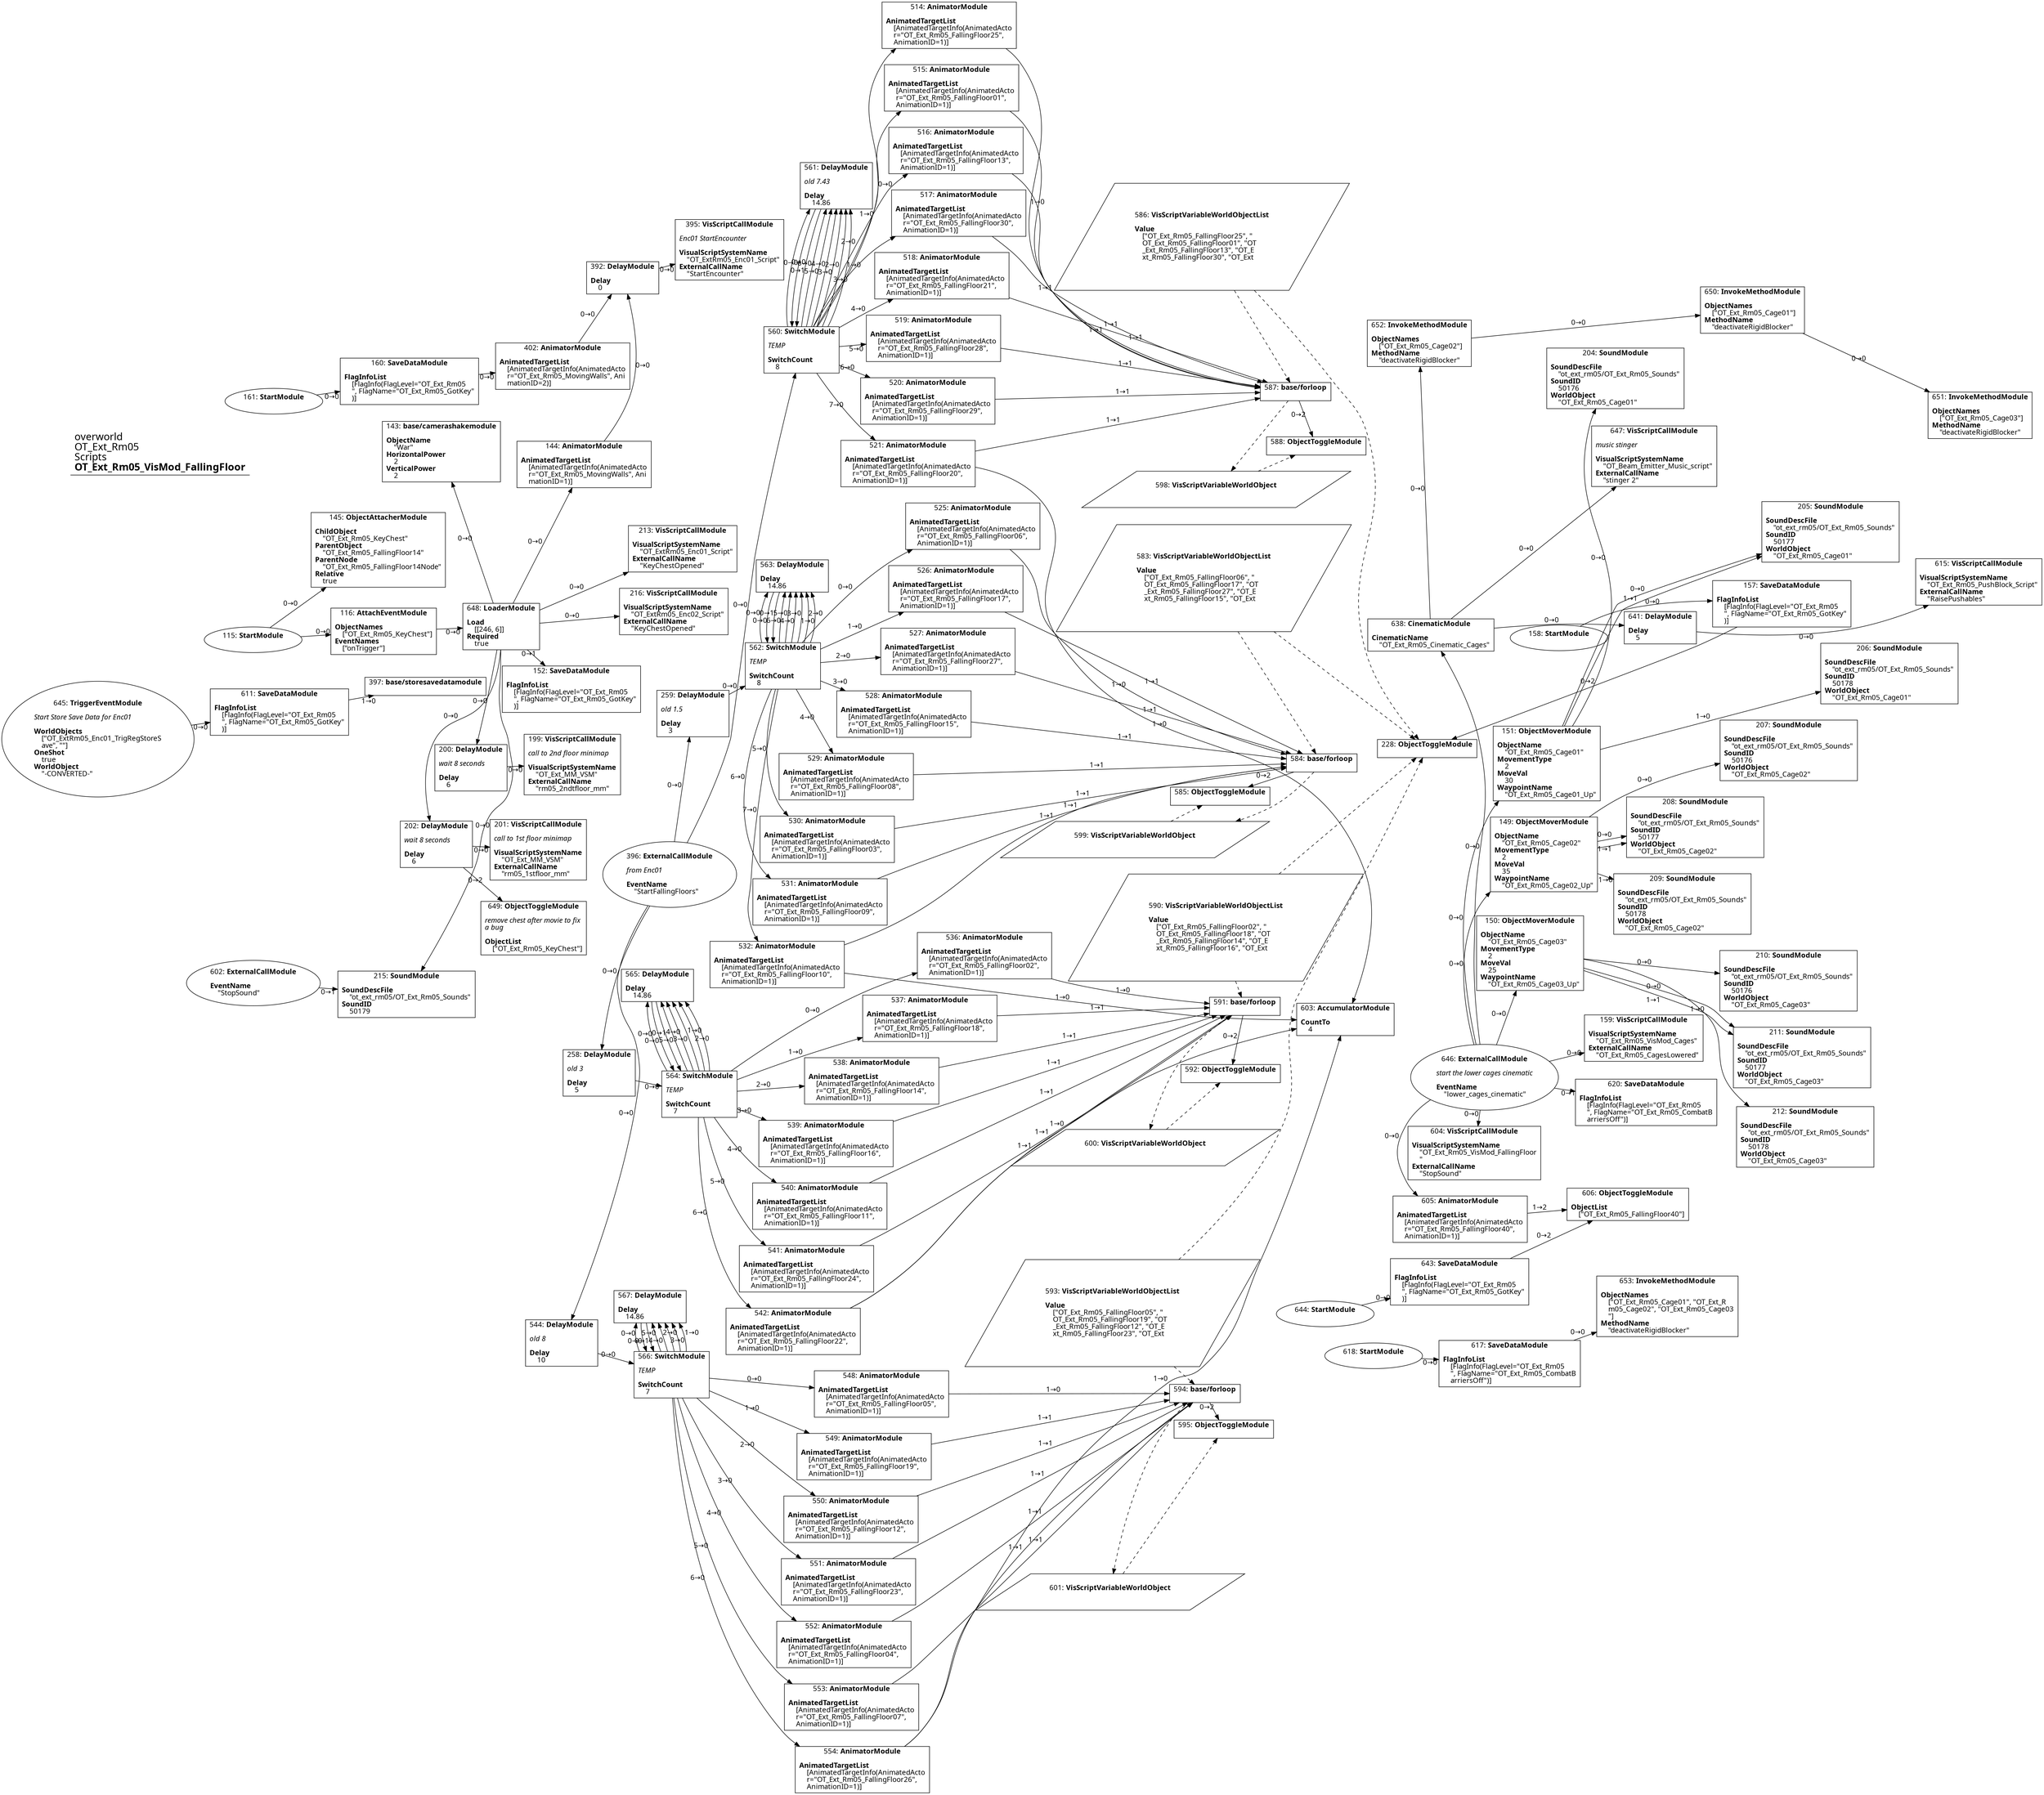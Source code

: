 digraph {
    layout = fdp;
    overlap = prism;
    sep = "+16";
    splines = spline;

    node [ shape = box ];

    graph [ fontname = "Segoe UI" ];
    node [ fontname = "Segoe UI" ];
    edge [ fontname = "Segoe UI" ];

    115 [ label = <115: <b>StartModule</b><br/><br/>> ];
    115 [ shape = oval ]
    115 [ pos = "-1.019,0.48800004!" ];
    115 -> 116 [ label = "0→0" ];
    115 -> 145 [ label = "0→0" ];

    116 [ label = <116: <b>AttachEventModule</b><br/><br/><b>ObjectNames</b><br align="left"/>    [&quot;OT_Ext_Rm05_KeyChest&quot;]<br align="left"/><b>EventNames</b><br align="left"/>    [&quot;onTrigger&quot;]<br align="left"/>> ];
    116 [ pos = "-0.76600003,0.48800004!" ];
    116 -> 648 [ label = "0→0" ];

    143 [ label = <143: <b>base/camerashakemodule</b><br/><br/><b>ObjectName</b><br align="left"/>    &quot;War&quot;<br align="left"/><b>HorizontalPower</b><br align="left"/>    2<br align="left"/><b>VerticalPower</b><br align="left"/>    2<br align="left"/>> ];
    143 [ pos = "-0.33400002,1.164!" ];

    144 [ label = <144: <b>AnimatorModule</b><br/><br/><b>AnimatedTargetList</b><br align="left"/>    [AnimatedTargetInfo(AnimatedActo<br align="left"/>    r=&quot;OT_Ext_Rm05_MovingWalls&quot;, Ani<br align="left"/>    mationID=1)]<br align="left"/>> ];
    144 [ pos = "-0.106000006,1.113!" ];
    144 -> 392 [ label = "0→0" ];

    145 [ label = <145: <b>ObjectAttacherModule</b><br/><br/><b>ChildObject</b><br align="left"/>    &quot;OT_Ext_Rm05_KeyChest&quot;<br align="left"/><b>ParentObject</b><br align="left"/>    &quot;OT_Ext_Rm05_FallingFloor14&quot;<br align="left"/><b>ParentNode</b><br align="left"/>    &quot;OT_Ext_Rm05_FallingFloor14Node&quot;<br align="left"/><b>Relative</b><br align="left"/>    true<br align="left"/>> ];
    145 [ pos = "-0.77300006,0.651!" ];

    149 [ label = <149: <b>ObjectMoverModule</b><br/><br/><b>ObjectName</b><br align="left"/>    &quot;OT_Ext_Rm05_Cage02&quot;<br align="left"/><b>MovementType</b><br align="left"/>    2<br align="left"/><b>MoveVal</b><br align="left"/>    35<br align="left"/><b>WaypointName</b><br align="left"/>    &quot;OT_Ext_Rm05_Cage02_Up&quot;<br align="left"/>> ];
    149 [ pos = "4.8030005,-1.4030001!" ];
    149 -> 207 [ label = "0→0" ];
    149 -> 208 [ label = "0→0" ];
    149 -> 208 [ label = "1→1" ];
    149 -> 209 [ label = "1→0" ];

    150 [ label = <150: <b>ObjectMoverModule</b><br/><br/><b>ObjectName</b><br align="left"/>    &quot;OT_Ext_Rm05_Cage03&quot;<br align="left"/><b>MovementType</b><br align="left"/>    2<br align="left"/><b>MoveVal</b><br align="left"/>    25<br align="left"/><b>WaypointName</b><br align="left"/>    &quot;OT_Ext_Rm05_Cage03_Up&quot;<br align="left"/>> ];
    150 [ pos = "4.802,-1.5660001!" ];
    150 -> 210 [ label = "0→0" ];
    150 -> 211 [ label = "0→0" ];
    150 -> 211 [ label = "1→1" ];
    150 -> 212 [ label = "1→0" ];

    151 [ label = <151: <b>ObjectMoverModule</b><br/><br/><b>ObjectName</b><br align="left"/>    &quot;OT_Ext_Rm05_Cage01&quot;<br align="left"/><b>MovementType</b><br align="left"/>    2<br align="left"/><b>MoveVal</b><br align="left"/>    30<br align="left"/><b>WaypointName</b><br align="left"/>    &quot;OT_Ext_Rm05_Cage01_Up&quot;<br align="left"/>> ];
    151 [ pos = "4.806,-1.2440001!" ];
    151 -> 204 [ label = "0→0" ];
    151 -> 205 [ label = "0→0" ];
    151 -> 206 [ label = "1→0" ];
    151 -> 205 [ label = "1→1" ];

    152 [ label = <152: <b>SaveDataModule</b><br/><br/><b>FlagInfoList</b><br align="left"/>    [FlagInfo(FlagLevel=&quot;OT_Ext_Rm05<br align="left"/>    &quot;, FlagName=&quot;OT_Ext_Rm05_GotKey&quot;<br align="left"/>    )]<br align="left"/>> ];
    152 [ pos = "-0.096,0.192!" ];

    157 [ label = <157: <b>SaveDataModule</b><br/><br/><b>FlagInfoList</b><br align="left"/>    [FlagInfo(FlagLevel=&quot;OT_Ext_Rm05<br align="left"/>    &quot;, FlagName=&quot;OT_Ext_Rm05_GotKey&quot;<br align="left"/>    )]<br align="left"/>> ];
    157 [ pos = "3.7460003,-0.55!" ];
    157 -> 228 [ label = "0→2" ];

    158 [ label = <158: <b>StartModule</b><br/><br/>> ];
    158 [ shape = oval ]
    158 [ pos = "3.555,-0.55!" ];
    158 -> 157 [ label = "0→0" ];

    159 [ label = <159: <b>VisScriptCallModule</b><br/><br/><b>VisualScriptSystemName</b><br align="left"/>    &quot;OT_Ext_Rm05_VisMod_Cages&quot;<br align="left"/><b>ExternalCallName</b><br align="left"/>    &quot;OT_Ext_Rm05_CagesLowered&quot;<br align="left"/>> ];
    159 [ pos = "4.7910004,-1.7340001!" ];

    160 [ label = <160: <b>SaveDataModule</b><br/><br/><b>FlagInfoList</b><br align="left"/>    [FlagInfo(FlagLevel=&quot;OT_Ext_Rm05<br align="left"/>    &quot;, FlagName=&quot;OT_Ext_Rm05_GotKey&quot;<br align="left"/>    )]<br align="left"/>> ];
    160 [ pos = "-0.41300002,1.3330001!" ];
    160 -> 402 [ label = "0→0" ];

    161 [ label = <161: <b>StartModule</b><br/><br/>> ];
    161 [ shape = oval ]
    161 [ pos = "-0.588,1.3330001!" ];
    161 -> 160 [ label = "0→0" ];

    199 [ label = <199: <b>VisScriptCallModule</b><br/><br/><i>call to 2nd floor minimap<br align="left"/></i><br align="left"/><b>VisualScriptSystemName</b><br align="left"/>    &quot;OT_Ext_MM_VSM&quot;<br align="left"/><b>ExternalCallName</b><br align="left"/>    &quot;rm05_2ndtfloor_mm&quot;<br align="left"/>> ];
    199 [ pos = "0.08400001,-0.108!" ];

    200 [ label = <200: <b>DelayModule</b><br/><br/><i>wait 8 seconds<br align="left"/></i><br align="left"/><b>Delay</b><br align="left"/>    6<br align="left"/>> ];
    200 [ pos = "-0.094000004,-0.108!" ];
    200 -> 199 [ label = "0→0" ];

    201 [ label = <201: <b>VisScriptCallModule</b><br/><br/><i>call to 1st floor minimap<br align="left"/></i><br align="left"/><b>VisualScriptSystemName</b><br align="left"/>    &quot;OT_Ext_MM_VSM&quot;<br align="left"/><b>ExternalCallName</b><br align="left"/>    &quot;rm05_1stfloor_mm&quot;<br align="left"/>> ];
    201 [ pos = "0.102000006,-0.30100003!" ];

    202 [ label = <202: <b>DelayModule</b><br/><br/><i>wait 8 seconds<br align="left"/></i><br align="left"/><b>Delay</b><br align="left"/>    6<br align="left"/>> ];
    202 [ pos = "-0.091000006,-0.30100003!" ];
    202 -> 201 [ label = "0→0" ];
    202 -> 649 [ label = "0→2" ];

    204 [ label = <204: <b>SoundModule</b><br/><br/><b>SoundDescFile</b><br align="left"/>    &quot;ot_ext_rm05/OT_Ext_Rm05_Sounds&quot;<br align="left"/><b>SoundID</b><br align="left"/>    50176<br align="left"/><b>WorldObject</b><br align="left"/>    &quot;OT_Ext_Rm05_Cage01&quot;<br align="left"/>> ];
    204 [ pos = "5.184,-0.822!" ];

    205 [ label = <205: <b>SoundModule</b><br/><br/><b>SoundDescFile</b><br align="left"/>    &quot;ot_ext_rm05/OT_Ext_Rm05_Sounds&quot;<br align="left"/><b>SoundID</b><br align="left"/>    50177<br align="left"/><b>WorldObject</b><br align="left"/>    &quot;OT_Ext_Rm05_Cage01&quot;<br align="left"/>> ];
    205 [ pos = "5.182,-0.961!" ];

    206 [ label = <206: <b>SoundModule</b><br/><br/><b>SoundDescFile</b><br align="left"/>    &quot;ot_ext_rm05/OT_Ext_Rm05_Sounds&quot;<br align="left"/><b>SoundID</b><br align="left"/>    50178<br align="left"/><b>WorldObject</b><br align="left"/>    &quot;OT_Ext_Rm05_Cage01&quot;<br align="left"/>> ];
    206 [ pos = "5.181,-1.103!" ];

    207 [ label = <207: <b>SoundModule</b><br/><br/><b>SoundDescFile</b><br align="left"/>    &quot;ot_ext_rm05/OT_Ext_Rm05_Sounds&quot;<br align="left"/><b>SoundID</b><br align="left"/>    50176<br align="left"/><b>WorldObject</b><br align="left"/>    &quot;OT_Ext_Rm05_Cage02&quot;<br align="left"/>> ];
    207 [ pos = "5.176,-1.264!" ];

    208 [ label = <208: <b>SoundModule</b><br/><br/><b>SoundDescFile</b><br align="left"/>    &quot;ot_ext_rm05/OT_Ext_Rm05_Sounds&quot;<br align="left"/><b>SoundID</b><br align="left"/>    50177<br align="left"/><b>WorldObject</b><br align="left"/>    &quot;OT_Ext_Rm05_Cage02&quot;<br align="left"/>> ];
    208 [ pos = "5.176,-1.4050001!" ];

    209 [ label = <209: <b>SoundModule</b><br/><br/><b>SoundDescFile</b><br align="left"/>    &quot;ot_ext_rm05/OT_Ext_Rm05_Sounds&quot;<br align="left"/><b>SoundID</b><br align="left"/>    50178<br align="left"/><b>WorldObject</b><br align="left"/>    &quot;OT_Ext_Rm05_Cage02&quot;<br align="left"/>> ];
    209 [ pos = "5.169,-1.5350001!" ];

    210 [ label = <210: <b>SoundModule</b><br/><br/><b>SoundDescFile</b><br align="left"/>    &quot;ot_ext_rm05/OT_Ext_Rm05_Sounds&quot;<br align="left"/><b>SoundID</b><br align="left"/>    50176<br align="left"/><b>WorldObject</b><br align="left"/>    &quot;OT_Ext_Rm05_Cage03&quot;<br align="left"/>> ];
    210 [ pos = "5.17,-1.687!" ];

    211 [ label = <211: <b>SoundModule</b><br/><br/><b>SoundDescFile</b><br align="left"/>    &quot;ot_ext_rm05/OT_Ext_Rm05_Sounds&quot;<br align="left"/><b>SoundID</b><br align="left"/>    50177<br align="left"/><b>WorldObject</b><br align="left"/>    &quot;OT_Ext_Rm05_Cage03&quot;<br align="left"/>> ];
    211 [ pos = "5.169,-1.8270001!" ];

    212 [ label = <212: <b>SoundModule</b><br/><br/><b>SoundDescFile</b><br align="left"/>    &quot;ot_ext_rm05/OT_Ext_Rm05_Sounds&quot;<br align="left"/><b>SoundID</b><br align="left"/>    50178<br align="left"/><b>WorldObject</b><br align="left"/>    &quot;OT_Ext_Rm05_Cage03&quot;<br align="left"/>> ];
    212 [ pos = "5.1740003,-1.9570001!" ];

    213 [ label = <213: <b>VisScriptCallModule</b><br/><br/><b>VisualScriptSystemName</b><br align="left"/>    &quot;OT_ExtRm05_Enc01_Script&quot;<br align="left"/><b>ExternalCallName</b><br align="left"/>    &quot;KeyChestOpened&quot;<br align="left"/>> ];
    213 [ pos = "0.109000005,0.514!" ];

    215 [ label = <215: <b>SoundModule</b><br/><br/><b>SoundDescFile</b><br align="left"/>    &quot;ot_ext_rm05/OT_Ext_Rm05_Sounds&quot;<br align="left"/><b>SoundID</b><br align="left"/>    50179<br align="left"/>> ];
    215 [ pos = "-0.089,-0.51000005!" ];

    216 [ label = <216: <b>VisScriptCallModule</b><br/><br/><b>VisualScriptSystemName</b><br align="left"/>    &quot;OT_ExtRm05_Enc02_Script&quot;<br align="left"/><b>ExternalCallName</b><br align="left"/>    &quot;KeyChestOpened&quot;<br align="left"/>> ];
    216 [ pos = "0.109000005,0.446!" ];

    228 [ label = <228: <b>ObjectToggleModule</b><br/><br/>> ];
    228 [ pos = "3.953,-0.88100004!" ];
    586 -> 228 [ style = dashed ];
    583 -> 228 [ style = dashed ];
    590 -> 228 [ style = dashed ];
    593 -> 228 [ style = dashed ];

    258 [ label = <258: <b>DelayModule</b><br/><br/><i>old 3<br align="left"/></i><br align="left"/><b>Delay</b><br align="left"/>    5<br align="left"/>> ];
    258 [ pos = "1.4210001,-1.5830001!" ];
    258 -> 564 [ label = "0→0" ];

    259 [ label = <259: <b>DelayModule</b><br/><br/><i>old 1.5<br align="left"/></i><br align="left"/><b>Delay</b><br align="left"/>    3<br align="left"/>> ];
    259 [ pos = "1.457,-0.527!" ];
    259 -> 562 [ label = "0→0" ];

    392 [ label = <392: <b>DelayModule</b><br/><br/><b>Delay</b><br align="left"/>    0<br align="left"/>> ];
    392 [ pos = "0.124000005,1.2360001!" ];
    392 -> 395 [ label = "0→0" ];

    395 [ label = <395: <b>VisScriptCallModule</b><br/><br/><i>Enc01 StartEncounter<br align="left"/></i><br align="left"/><b>VisualScriptSystemName</b><br align="left"/>    &quot;OT_ExtRm05_Enc01_Script&quot;<br align="left"/><b>ExternalCallName</b><br align="left"/>    &quot;StartEncounter&quot;<br align="left"/>> ];
    395 [ pos = "0.33900002,1.2360001!" ];

    396 [ label = <396: <b>ExternalCallModule</b><br/><br/><i>from Enc01<br align="left"/></i><br align="left"/><b>EventName</b><br align="left"/>    &quot;StartFallingFloors&quot;<br align="left"/>> ];
    396 [ shape = oval ]
    396 [ pos = "0.864,-0.527!" ];
    396 -> 560 [ label = "0→0" ];
    396 -> 259 [ label = "0→0" ];
    396 -> 258 [ label = "0→0" ];
    396 -> 544 [ label = "0→0" ];

    397 [ label = <397: <b>base/storesavedatamodule</b><br/><br/>> ];
    397 [ pos = "-0.71500003,0.23!" ];

    402 [ label = <402: <b>AnimatorModule</b><br/><br/><b>AnimatedTargetList</b><br align="left"/>    [AnimatedTargetInfo(AnimatedActo<br align="left"/>    r=&quot;OT_Ext_Rm05_MovingWalls&quot;, Ani<br align="left"/>    mationID=2)]<br align="left"/>> ];
    402 [ pos = "-0.124000005,1.3330001!" ];
    402 -> 392 [ label = "0→0" ];

    514 [ label = <514: <b>AnimatorModule</b><br/><br/><b>AnimatedTargetList</b><br align="left"/>    [AnimatedTargetInfo(AnimatedActo<br align="left"/>    r=&quot;OT_Ext_Rm05_FallingFloor25&quot;, <br align="left"/>    AnimationID=1)]<br align="left"/>> ];
    514 [ pos = "2.036,0.61800003!" ];
    514 -> 587 [ label = "1→0" ];

    515 [ label = <515: <b>AnimatorModule</b><br/><br/><b>AnimatedTargetList</b><br align="left"/>    [AnimatedTargetInfo(AnimatedActo<br align="left"/>    r=&quot;OT_Ext_Rm05_FallingFloor01&quot;, <br align="left"/>    AnimationID=1)]<br align="left"/>> ];
    515 [ pos = "2.035,0.50100005!" ];
    515 -> 587 [ label = "1→1" ];

    516 [ label = <516: <b>AnimatorModule</b><br/><br/><b>AnimatedTargetList</b><br align="left"/>    [AnimatedTargetInfo(AnimatedActo<br align="left"/>    r=&quot;OT_Ext_Rm05_FallingFloor13&quot;, <br align="left"/>    AnimationID=1)]<br align="left"/>> ];
    516 [ pos = "2.0340002,0.38700002!" ];
    516 -> 587 [ label = "1→1" ];

    517 [ label = <517: <b>AnimatorModule</b><br/><br/><b>AnimatedTargetList</b><br align="left"/>    [AnimatedTargetInfo(AnimatedActo<br align="left"/>    r=&quot;OT_Ext_Rm05_FallingFloor30&quot;, <br align="left"/>    AnimationID=1)]<br align="left"/>> ];
    517 [ pos = "2.033,0.272!" ];
    517 -> 587 [ label = "1→1" ];

    518 [ label = <518: <b>AnimatorModule</b><br/><br/><b>AnimatedTargetList</b><br align="left"/>    [AnimatedTargetInfo(AnimatedActo<br align="left"/>    r=&quot;OT_Ext_Rm05_FallingFloor21&quot;, <br align="left"/>    AnimationID=1)]<br align="left"/>> ];
    518 [ pos = "2.0310001,0.15400001!" ];
    518 -> 587 [ label = "1→1" ];

    519 [ label = <519: <b>AnimatorModule</b><br/><br/><b>AnimatedTargetList</b><br align="left"/>    [AnimatedTargetInfo(AnimatedActo<br align="left"/>    r=&quot;OT_Ext_Rm05_FallingFloor28&quot;, <br align="left"/>    AnimationID=1)]<br align="left"/>> ];
    519 [ pos = "2.029,0.044000003!" ];
    519 -> 587 [ label = "1→1" ];

    520 [ label = <520: <b>AnimatorModule</b><br/><br/><b>AnimatedTargetList</b><br align="left"/>    [AnimatedTargetInfo(AnimatedActo<br align="left"/>    r=&quot;OT_Ext_Rm05_FallingFloor29&quot;, <br align="left"/>    AnimationID=1)]<br align="left"/>> ];
    520 [ pos = "2.032,-0.074!" ];
    520 -> 587 [ label = "1→1" ];

    521 [ label = <521: <b>AnimatorModule</b><br/><br/><b>AnimatedTargetList</b><br align="left"/>    [AnimatedTargetInfo(AnimatedActo<br align="left"/>    r=&quot;OT_Ext_Rm05_FallingFloor20&quot;, <br align="left"/>    AnimationID=1)]<br align="left"/>> ];
    521 [ pos = "2.0340002,-0.187!" ];
    521 -> 587 [ label = "1→1" ];
    521 -> 603 [ label = "1→0" ];

    525 [ label = <525: <b>AnimatorModule</b><br/><br/><b>AnimatedTargetList</b><br align="left"/>    [AnimatedTargetInfo(AnimatedActo<br align="left"/>    r=&quot;OT_Ext_Rm05_FallingFloor06&quot;, <br align="left"/>    AnimationID=1)]<br align="left"/>> ];
    525 [ pos = "2.1780002,-0.526!" ];
    525 -> 584 [ label = "1→0" ];

    526 [ label = <526: <b>AnimatorModule</b><br/><br/><b>AnimatedTargetList</b><br align="left"/>    [AnimatedTargetInfo(AnimatedActo<br align="left"/>    r=&quot;OT_Ext_Rm05_FallingFloor17&quot;, <br align="left"/>    AnimationID=1)]<br align="left"/>> ];
    526 [ pos = "2.177,-0.643!" ];
    526 -> 584 [ label = "1→1" ];

    527 [ label = <527: <b>AnimatorModule</b><br/><br/><b>AnimatedTargetList</b><br align="left"/>    [AnimatedTargetInfo(AnimatedActo<br align="left"/>    r=&quot;OT_Ext_Rm05_FallingFloor27&quot;, <br align="left"/>    AnimationID=1)]<br align="left"/>> ];
    527 [ pos = "2.176,-0.757!" ];
    527 -> 584 [ label = "1→1" ];

    528 [ label = <528: <b>AnimatorModule</b><br/><br/><b>AnimatedTargetList</b><br align="left"/>    [AnimatedTargetInfo(AnimatedActo<br align="left"/>    r=&quot;OT_Ext_Rm05_FallingFloor15&quot;, <br align="left"/>    AnimationID=1)]<br align="left"/>> ];
    528 [ pos = "2.1750002,-0.87200004!" ];
    528 -> 584 [ label = "1→1" ];

    529 [ label = <529: <b>AnimatorModule</b><br/><br/><b>AnimatedTargetList</b><br align="left"/>    [AnimatedTargetInfo(AnimatedActo<br align="left"/>    r=&quot;OT_Ext_Rm05_FallingFloor08&quot;, <br align="left"/>    AnimationID=1)]<br align="left"/>> ];
    529 [ pos = "2.173,-0.98800004!" ];
    529 -> 584 [ label = "1→1" ];

    530 [ label = <530: <b>AnimatorModule</b><br/><br/><b>AnimatedTargetList</b><br align="left"/>    [AnimatedTargetInfo(AnimatedActo<br align="left"/>    r=&quot;OT_Ext_Rm05_FallingFloor03&quot;, <br align="left"/>    AnimationID=1)]<br align="left"/>> ];
    530 [ pos = "2.171,-1.0990001!" ];
    530 -> 584 [ label = "1→1" ];

    531 [ label = <531: <b>AnimatorModule</b><br/><br/><b>AnimatedTargetList</b><br align="left"/>    [AnimatedTargetInfo(AnimatedActo<br align="left"/>    r=&quot;OT_Ext_Rm05_FallingFloor09&quot;, <br align="left"/>    AnimationID=1)]<br align="left"/>> ];
    531 [ pos = "2.174,-1.2110001!" ];
    531 -> 584 [ label = "1→1" ];

    532 [ label = <532: <b>AnimatorModule</b><br/><br/><b>AnimatedTargetList</b><br align="left"/>    [AnimatedTargetInfo(AnimatedActo<br align="left"/>    r=&quot;OT_Ext_Rm05_FallingFloor10&quot;, <br align="left"/>    AnimationID=1)]<br align="left"/>> ];
    532 [ pos = "2.176,-1.32!" ];
    532 -> 584 [ label = "1→1" ];
    532 -> 603 [ label = "1→0" ];

    536 [ label = <536: <b>AnimatorModule</b><br/><br/><b>AnimatedTargetList</b><br align="left"/>    [AnimatedTargetInfo(AnimatedActo<br align="left"/>    r=&quot;OT_Ext_Rm05_FallingFloor02&quot;, <br align="left"/>    AnimationID=1)]<br align="left"/>> ];
    536 [ pos = "2.3130002,-1.511!" ];
    536 -> 591 [ label = "1→0" ];

    537 [ label = <537: <b>AnimatorModule</b><br/><br/><b>AnimatedTargetList</b><br align="left"/>    [AnimatedTargetInfo(AnimatedActo<br align="left"/>    r=&quot;OT_Ext_Rm05_FallingFloor18&quot;, <br align="left"/>    AnimationID=1)]<br align="left"/>> ];
    537 [ pos = "2.312,-1.628!" ];
    537 -> 591 [ label = "1→1" ];

    538 [ label = <538: <b>AnimatorModule</b><br/><br/><b>AnimatedTargetList</b><br align="left"/>    [AnimatedTargetInfo(AnimatedActo<br align="left"/>    r=&quot;OT_Ext_Rm05_FallingFloor14&quot;, <br align="left"/>    AnimationID=1)]<br align="left"/>> ];
    538 [ pos = "2.311,-1.7420001!" ];
    538 -> 591 [ label = "1→1" ];

    539 [ label = <539: <b>AnimatorModule</b><br/><br/><b>AnimatedTargetList</b><br align="left"/>    [AnimatedTargetInfo(AnimatedActo<br align="left"/>    r=&quot;OT_Ext_Rm05_FallingFloor16&quot;, <br align="left"/>    AnimationID=1)]<br align="left"/>> ];
    539 [ pos = "2.306,-1.8570001!" ];
    539 -> 591 [ label = "1→1" ];

    540 [ label = <540: <b>AnimatorModule</b><br/><br/><b>AnimatedTargetList</b><br align="left"/>    [AnimatedTargetInfo(AnimatedActo<br align="left"/>    r=&quot;OT_Ext_Rm05_FallingFloor11&quot;, <br align="left"/>    AnimationID=1)]<br align="left"/>> ];
    540 [ pos = "2.308,-1.973!" ];
    540 -> 591 [ label = "1→1" ];

    541 [ label = <541: <b>AnimatorModule</b><br/><br/><b>AnimatedTargetList</b><br align="left"/>    [AnimatedTargetInfo(AnimatedActo<br align="left"/>    r=&quot;OT_Ext_Rm05_FallingFloor24&quot;, <br align="left"/>    AnimationID=1)]<br align="left"/>> ];
    541 [ pos = "2.308,-2.0860002!" ];
    541 -> 591 [ label = "1→1" ];

    542 [ label = <542: <b>AnimatorModule</b><br/><br/><b>AnimatedTargetList</b><br align="left"/>    [AnimatedTargetInfo(AnimatedActo<br align="left"/>    r=&quot;OT_Ext_Rm05_FallingFloor22&quot;, <br align="left"/>    AnimationID=1)]<br align="left"/>> ];
    542 [ pos = "2.309,-2.194!" ];
    542 -> 591 [ label = "1→1" ];
    542 -> 603 [ label = "1→0" ];

    544 [ label = <544: <b>DelayModule</b><br/><br/><i>old 8<br align="left"/></i><br align="left"/><b>Delay</b><br align="left"/>    10<br align="left"/>> ];
    544 [ pos = "1.5500001,-2.4620001!" ];
    544 -> 566 [ label = "0→0" ];

    548 [ label = <548: <b>AnimatorModule</b><br/><br/><b>AnimatedTargetList</b><br align="left"/>    [AnimatedTargetInfo(AnimatedActo<br align="left"/>    r=&quot;OT_Ext_Rm05_FallingFloor05&quot;, <br align="left"/>    AnimationID=1)]<br align="left"/>> ];
    548 [ pos = "2.4390001,-2.391!" ];
    548 -> 594 [ label = "1→0" ];

    549 [ label = <549: <b>AnimatorModule</b><br/><br/><b>AnimatedTargetList</b><br align="left"/>    [AnimatedTargetInfo(AnimatedActo<br align="left"/>    r=&quot;OT_Ext_Rm05_FallingFloor19&quot;, <br align="left"/>    AnimationID=1)]<br align="left"/>> ];
    549 [ pos = "2.436,-2.5080001!" ];
    549 -> 594 [ label = "1→1" ];

    550 [ label = <550: <b>AnimatorModule</b><br/><br/><b>AnimatedTargetList</b><br align="left"/>    [AnimatedTargetInfo(AnimatedActo<br align="left"/>    r=&quot;OT_Ext_Rm05_FallingFloor12&quot;, <br align="left"/>    AnimationID=1)]<br align="left"/>> ];
    550 [ pos = "2.437,-2.6220002!" ];
    550 -> 594 [ label = "1→1" ];

    551 [ label = <551: <b>AnimatorModule</b><br/><br/><b>AnimatedTargetList</b><br align="left"/>    [AnimatedTargetInfo(AnimatedActo<br align="left"/>    r=&quot;OT_Ext_Rm05_FallingFloor23&quot;, <br align="left"/>    AnimationID=1)]<br align="left"/>> ];
    551 [ pos = "2.436,-2.7370002!" ];
    551 -> 594 [ label = "1→1" ];

    552 [ label = <552: <b>AnimatorModule</b><br/><br/><b>AnimatedTargetList</b><br align="left"/>    [AnimatedTargetInfo(AnimatedActo<br align="left"/>    r=&quot;OT_Ext_Rm05_FallingFloor04&quot;, <br align="left"/>    AnimationID=1)]<br align="left"/>> ];
    552 [ pos = "2.434,-2.8530002!" ];
    552 -> 594 [ label = "1→1" ];

    553 [ label = <553: <b>AnimatorModule</b><br/><br/><b>AnimatedTargetList</b><br align="left"/>    [AnimatedTargetInfo(AnimatedActo<br align="left"/>    r=&quot;OT_Ext_Rm05_FallingFloor07&quot;, <br align="left"/>    AnimationID=1)]<br align="left"/>> ];
    553 [ pos = "2.434,-2.9640002!" ];
    553 -> 594 [ label = "1→1" ];

    554 [ label = <554: <b>AnimatorModule</b><br/><br/><b>AnimatedTargetList</b><br align="left"/>    [AnimatedTargetInfo(AnimatedActo<br align="left"/>    r=&quot;OT_Ext_Rm05_FallingFloor26&quot;, <br align="left"/>    AnimationID=1)]<br align="left"/>> ];
    554 [ pos = "2.4350002,-3.0740001!" ];
    554 -> 594 [ label = "1→1" ];
    554 -> 603 [ label = "1→0" ];

    560 [ label = <560: <b>SwitchModule</b><br/><br/><i>TEMP<br align="left"/></i><br align="left"/><b>SwitchCount</b><br align="left"/>    8<br align="left"/>> ];
    560 [ pos = "1.6370001,0.26900002!" ];
    560 -> 514 [ label = "0→0" ];
    560 -> 561 [ label = "0→0" ];
    560 -> 561 [ label = "1→0" ];
    560 -> 561 [ label = "2→0" ];
    560 -> 561 [ label = "3→0" ];
    560 -> 561 [ label = "4→0" ];
    560 -> 561 [ label = "5→0" ];
    560 -> 561 [ label = "6→0" ];
    560 -> 515 [ label = "1→0" ];
    560 -> 516 [ label = "2→0" ];
    560 -> 517 [ label = "3→0" ];
    560 -> 518 [ label = "4→0" ];
    560 -> 519 [ label = "5→0" ];
    560 -> 520 [ label = "6→0" ];
    560 -> 521 [ label = "7→0" ];

    561 [ label = <561: <b>DelayModule</b><br/><br/><i>old 7.43<br align="left"/></i><br align="left"/><b>Delay</b><br align="left"/>    14.86<br align="left"/>> ];
    561 [ pos = "1.725,0.46600002!" ];
    561 -> 560 [ label = "0→1" ];
    561 -> 560 [ label = "0→0" ];

    562 [ label = <562: <b>SwitchModule</b><br/><br/><i>TEMP<br align="left"/></i><br align="left"/><b>SwitchCount</b><br align="left"/>    8<br align="left"/>> ];
    562 [ pos = "1.72,-0.527!" ];
    562 -> 525 [ label = "0→0" ];
    562 -> 526 [ label = "1→0" ];
    562 -> 527 [ label = "2→0" ];
    562 -> 528 [ label = "3→0" ];
    562 -> 529 [ label = "4→0" ];
    562 -> 530 [ label = "5→0" ];
    562 -> 531 [ label = "6→0" ];
    562 -> 532 [ label = "7→0" ];
    562 -> 563 [ label = "0→0" ];
    562 -> 563 [ label = "1→0" ];
    562 -> 563 [ label = "2→0" ];
    562 -> 563 [ label = "3→0" ];
    562 -> 563 [ label = "4→0" ];
    562 -> 563 [ label = "5→0" ];
    562 -> 563 [ label = "6→0" ];

    563 [ label = <563: <b>DelayModule</b><br/><br/><b>Delay</b><br align="left"/>    14.86<br align="left"/>> ];
    563 [ pos = "1.7450001,-0.342!" ];
    563 -> 562 [ label = "0→1" ];
    563 -> 562 [ label = "0→0" ];

    564 [ label = <564: <b>SwitchModule</b><br/><br/><i>TEMP<br align="left"/></i><br align="left"/><b>SwitchCount</b><br align="left"/>    7<br align="left"/>> ];
    564 [ pos = "1.8670001,-1.5830001!" ];
    564 -> 565 [ label = "0→0" ];
    564 -> 565 [ label = "1→0" ];
    564 -> 565 [ label = "2→0" ];
    564 -> 565 [ label = "3→0" ];
    564 -> 565 [ label = "4→0" ];
    564 -> 565 [ label = "5→0" ];
    564 -> 536 [ label = "0→0" ];
    564 -> 537 [ label = "1→0" ];
    564 -> 538 [ label = "2→0" ];
    564 -> 539 [ label = "3→0" ];
    564 -> 540 [ label = "4→0" ];
    564 -> 541 [ label = "5→0" ];
    564 -> 542 [ label = "6→0" ];

    565 [ label = <565: <b>DelayModule</b><br/><br/><b>Delay</b><br align="left"/>    14.86<br align="left"/>> ];
    565 [ pos = "1.889,-1.368!" ];
    565 -> 564 [ label = "0→1" ];
    565 -> 564 [ label = "0→0" ];

    566 [ label = <566: <b>SwitchModule</b><br/><br/><i>TEMP<br align="left"/></i><br align="left"/><b>SwitchCount</b><br align="left"/>    7<br align="left"/>> ];
    566 [ pos = "1.9480001,-2.4620001!" ];
    566 -> 567 [ label = "0→0" ];
    566 -> 567 [ label = "1→0" ];
    566 -> 567 [ label = "2→0" ];
    566 -> 567 [ label = "3→0" ];
    566 -> 567 [ label = "4→0" ];
    566 -> 567 [ label = "5→0" ];
    566 -> 548 [ label = "0→0" ];
    566 -> 549 [ label = "1→0" ];
    566 -> 550 [ label = "2→0" ];
    566 -> 551 [ label = "3→0" ];
    566 -> 552 [ label = "4→0" ];
    566 -> 553 [ label = "5→0" ];
    566 -> 554 [ label = "6→0" ];

    567 [ label = <567: <b>DelayModule</b><br/><br/><b>Delay</b><br align="left"/>    14.86<br align="left"/>> ];
    567 [ pos = "1.9700001,-2.2470002!" ];
    567 -> 566 [ label = "0→1" ];
    567 -> 566 [ label = "0→0" ];

    583 [ label = <583: <b>VisScriptVariableWorldObjectList</b><br/><br/><b>Value</b><br align="left"/>    [&quot;OT_Ext_Rm05_FallingFloor06&quot;, &quot;<br align="left"/>    OT_Ext_Rm05_FallingFloor17&quot;, &quot;OT<br align="left"/>    _Ext_Rm05_FallingFloor27&quot;, &quot;OT_E<br align="left"/>    xt_Rm05_FallingFloor15&quot;, &quot;OT_Ext<br align="left"/>> ];
    583 [ shape = parallelogram ]
    583 [ pos = "2.466,-0.549!" ];

    584 [ label = <584: <b>base/forloop</b><br/><br/>> ];
    584 [ pos = "2.7570002,-0.71900004!" ];
    584 -> 585 [ label = "0→2" ];
    583 -> 584 [ style = dashed ];
    584 -> 599 [ style = dashed ];

    585 [ label = <585: <b>ObjectToggleModule</b><br/><br/>> ];
    585 [ pos = "2.7280002,-0.95100003!" ];
    599 -> 585 [ style = dashed ];

    586 [ label = <586: <b>VisScriptVariableWorldObjectList</b><br/><br/><b>Value</b><br align="left"/>    [&quot;OT_Ext_Rm05_FallingFloor25&quot;, &quot;<br align="left"/>    OT_Ext_Rm05_FallingFloor01&quot;, &quot;OT<br align="left"/>    _Ext_Rm05_FallingFloor13&quot;, &quot;OT_E<br align="left"/>    xt_Rm05_FallingFloor30&quot;, &quot;OT_Ext<br align="left"/>> ];
    586 [ shape = parallelogram ]
    586 [ pos = "2.446,0.48200002!" ];

    587 [ label = <587: <b>base/forloop</b><br/><br/>> ];
    587 [ pos = "2.6520002,0.36400002!" ];
    587 -> 588 [ label = "0→2" ];
    586 -> 587 [ style = dashed ];
    587 -> 598 [ style = dashed ];

    588 [ label = <588: <b>ObjectToggleModule</b><br/><br/>> ];
    588 [ pos = "2.683,0.076000005!" ];
    598 -> 588 [ style = dashed ];

    590 [ label = <590: <b>VisScriptVariableWorldObjectList</b><br/><br/><b>Value</b><br align="left"/>    [&quot;OT_Ext_Rm05_FallingFloor02&quot;, &quot;<br align="left"/>    OT_Ext_Rm05_FallingFloor18&quot;, &quot;OT<br align="left"/>    _Ext_Rm05_FallingFloor14&quot;, &quot;OT_E<br align="left"/>    xt_Rm05_FallingFloor16&quot;, &quot;OT_Ext<br align="left"/>> ];
    590 [ shape = parallelogram ]
    590 [ pos = "2.6990001,-1.4970001!" ];

    591 [ label = <591: <b>base/forloop</b><br/><br/>> ];
    591 [ pos = "2.9320002,-1.623!" ];
    591 -> 592 [ label = "0→2" ];
    590 -> 591 [ style = dashed ];
    591 -> 600 [ style = dashed ];

    592 [ label = <592: <b>ObjectToggleModule</b><br/><br/>> ];
    592 [ pos = "2.903,-1.8550001!" ];
    600 -> 592 [ style = dashed ];

    593 [ label = <593: <b>VisScriptVariableWorldObjectList</b><br/><br/><b>Value</b><br align="left"/>    [&quot;OT_Ext_Rm05_FallingFloor05&quot;, &quot;<br align="left"/>    OT_Ext_Rm05_FallingFloor19&quot;, &quot;OT<br align="left"/>    _Ext_Rm05_FallingFloor12&quot;, &quot;OT_E<br align="left"/>    xt_Rm05_FallingFloor23&quot;, &quot;OT_Ext<br align="left"/>> ];
    593 [ shape = parallelogram ]
    593 [ pos = "2.799,-2.3330002!" ];

    594 [ label = <594: <b>base/forloop</b><br/><br/>> ];
    594 [ pos = "3.0690002,-2.509!" ];
    594 -> 595 [ label = "0→2" ];
    593 -> 594 [ style = dashed ];
    594 -> 601 [ style = dashed ];

    595 [ label = <595: <b>ObjectToggleModule</b><br/><br/>> ];
    595 [ pos = "3.062,-2.7410002!" ];
    601 -> 595 [ style = dashed ];

    598 [ label = <598: <b>VisScriptVariableWorldObject</b><br/><br/>> ];
    598 [ shape = parallelogram ]
    598 [ pos = "2.4710002,-0.067!" ];

    599 [ label = <599: <b>VisScriptVariableWorldObject</b><br/><br/>> ];
    599 [ shape = parallelogram ]
    599 [ pos = "2.5410001,-1.095!" ];

    600 [ label = <600: <b>VisScriptVariableWorldObject</b><br/><br/>> ];
    600 [ shape = parallelogram ]
    600 [ pos = "2.713,-1.9980001!" ];

    601 [ label = <601: <b>VisScriptVariableWorldObject</b><br/><br/>> ];
    601 [ shape = parallelogram ]
    601 [ pos = "2.8590002,-2.884!" ];

    602 [ label = <602: <b>ExternalCallModule</b><br/><br/><b>EventName</b><br align="left"/>    &quot;StopSound&quot;<br align="left"/>> ];
    602 [ shape = oval ]
    602 [ pos = "-0.41000003,-0.53300005!" ];
    602 -> 215 [ label = "0→1" ];

    603 [ label = <603: <b>AccumulatorModule</b><br/><br/><b>CountTo</b><br align="left"/>    4<br align="left"/>> ];
    603 [ pos = "3.7640002,-1.702!" ];

    604 [ label = <604: <b>VisScriptCallModule</b><br/><br/><b>VisualScriptSystemName</b><br align="left"/>    &quot;OT_Ext_Rm05_VisMod_FallingFloor<br align="left"/>    &quot;<br align="left"/><b>ExternalCallName</b><br align="left"/>    &quot;StopSound&quot;<br align="left"/>> ];
    604 [ pos = "4.537,-1.9520001!" ];

    605 [ label = <605: <b>AnimatorModule</b><br/><br/><b>AnimatedTargetList</b><br align="left"/>    [AnimatedTargetInfo(AnimatedActo<br align="left"/>    r=&quot;OT_Ext_Rm05_FallingFloor40&quot;, <br align="left"/>    AnimationID=1)]<br align="left"/>> ];
    605 [ pos = "4.5360003,-2.045!" ];
    605 -> 606 [ label = "1→2" ];

    606 [ label = <606: <b>ObjectToggleModule</b><br/><br/><b>ObjectList</b><br align="left"/>    [&quot;OT_Ext_Rm05_FallingFloor40&quot;]<br align="left"/>> ];
    606 [ pos = "4.7730002,-2.022!" ];

    611 [ label = <611: <b>SaveDataModule</b><br/><br/><b>FlagInfoList</b><br align="left"/>    [FlagInfo(FlagLevel=&quot;OT_Ext_Rm05<br align="left"/>    &quot;, FlagName=&quot;OT_Ext_Rm05_GotKey&quot;<br align="left"/>    )]<br align="left"/>> ];
    611 [ pos = "-1.011,0.25300002!" ];
    611 -> 397 [ label = "1→0" ];

    615 [ label = <615: <b>VisScriptCallModule</b><br/><br/><b>VisualScriptSystemName</b><br align="left"/>    &quot;OT_Ext_Rm05_PushBlock_Script&quot;<br align="left"/><b>ExternalCallName</b><br align="left"/>    &quot;RaisePushables&quot;<br align="left"/>> ];
    615 [ pos = "5.243,-0.507!" ];

    617 [ label = <617: <b>SaveDataModule</b><br/><br/><b>FlagInfoList</b><br align="left"/>    [FlagInfo(FlagLevel=&quot;OT_Ext_Rm05<br align="left"/>    &quot;, FlagName=&quot;OT_Ext_Rm05_CombatB<br align="left"/>    arriersOff&quot;)]<br align="left"/>> ];
    617 [ pos = "4.583,-2.352!" ];
    617 -> 653 [ label = "0→0" ];

    618 [ label = <618: <b>StartModule</b><br/><br/>> ];
    618 [ shape = oval ]
    618 [ pos = "4.361,-2.352!" ];
    618 -> 617 [ label = "0→0" ];

    620 [ label = <620: <b>SaveDataModule</b><br/><br/><b>FlagInfoList</b><br align="left"/>    [FlagInfo(FlagLevel=&quot;OT_Ext_Rm05<br align="left"/>    &quot;, FlagName=&quot;OT_Ext_Rm05_CombatB<br align="left"/>    arriersOff&quot;)]<br align="left"/>> ];
    620 [ pos = "4.782,-1.8260001!" ];

    638 [ label = <638: <b>CinematicModule</b><br/><br/><b>CinematicName</b><br align="left"/>    &quot;OT_Ext_Rm05_Cinematic_Cages&quot;<br align="left"/>> ];
    638 [ pos = "4.875,-0.507!" ];
    638 -> 641 [ label = "0→0" ];
    638 -> 647 [ label = "0→0" ];
    638 -> 652 [ label = "0→0" ];

    641 [ label = <641: <b>DelayModule</b><br/><br/><b>Delay</b><br align="left"/>    5<br align="left"/>> ];
    641 [ pos = "5.085,-0.507!" ];
    641 -> 615 [ label = "0→0" ];

    643 [ label = <643: <b>SaveDataModule</b><br/><br/><b>FlagInfoList</b><br align="left"/>    [FlagInfo(FlagLevel=&quot;OT_Ext_Rm05<br align="left"/>    &quot;, FlagName=&quot;OT_Ext_Rm05_GotKey&quot;<br align="left"/>    )]<br align="left"/>> ];
    643 [ pos = "4.5070004,-2.1690001!" ];
    643 -> 606 [ label = "0→2" ];

    644 [ label = <644: <b>StartModule</b><br/><br/>> ];
    644 [ shape = oval ]
    644 [ pos = "4.316,-2.1690001!" ];
    644 -> 643 [ label = "0→0" ];

    645 [ label = <645: <b>TriggerEventModule</b><br/><br/><i>Start Store Save Data for Enc01<br align="left"/></i><br align="left"/><b>WorldObjects</b><br align="left"/>    [&quot;OT_ExtRm05_Enc01_TrigRegStoreS<br align="left"/>    ave&quot;, &quot;&quot;]<br align="left"/><b>OneShot</b><br align="left"/>    true<br align="left"/><b>WorldObject</b><br align="left"/>    &quot;-CONVERTED-&quot;<br align="left"/>> ];
    645 [ shape = oval ]
    645 [ pos = "-1.291,0.25300002!" ];
    645 -> 611 [ label = "0→0" ];

    646 [ label = <646: <b>ExternalCallModule</b><br/><br/><i>start the lower cages cinematic<br align="left"/></i><br align="left"/><b>EventName</b><br align="left"/>    &quot;lower_cages_cinematic&quot;<br align="left"/>> ];
    646 [ shape = oval ]
    646 [ pos = "4.0480003,-1.733!" ];
    646 -> 638 [ label = "0→0" ];
    646 -> 151 [ label = "0→0" ];
    646 -> 149 [ label = "0→0" ];
    646 -> 150 [ label = "0→0" ];
    646 -> 159 [ label = "0→0" ];
    646 -> 620 [ label = "0→1" ];
    646 -> 604 [ label = "0→0" ];
    646 -> 605 [ label = "0→0" ];

    647 [ label = <647: <b>VisScriptCallModule</b><br/><br/><i>music stinger<br align="left"/></i><br align="left"/><b>VisualScriptSystemName</b><br align="left"/>    &quot;OT_Beam_Emitter_Music_script&quot;<br align="left"/><b>ExternalCallName</b><br align="left"/>    &quot;stinger 2&quot;<br align="left"/>> ];
    647 [ pos = "5.1140003,-0.41300002!" ];

    648 [ label = <648: <b>LoaderModule</b><br/><br/><b>Load</b><br align="left"/>    [[246, 6]]<br align="left"/><b>Required</b><br align="left"/>    true<br align="left"/>> ];
    648 [ pos = "-0.565,0.48800004!" ];
    648 -> 143 [ label = "0→0" ];
    648 -> 144 [ label = "0→0" ];
    648 -> 213 [ label = "0→0" ];
    648 -> 216 [ label = "0→0" ];
    648 -> 152 [ label = "0→1" ];
    648 -> 200 [ label = "0→0" ];
    648 -> 202 [ label = "0→0" ];
    648 -> 215 [ label = "0→0" ];

    649 [ label = <649: <b>ObjectToggleModule</b><br/><br/><i>remove chest after movie to fix <br align="left"/>a bug<br align="left"/></i><br align="left"/><b>ObjectList</b><br align="left"/>    [&quot;OT_Ext_Rm05_KeyChest&quot;]<br align="left"/>> ];
    649 [ pos = "0.10300001,-0.38900003!" ];

    650 [ label = <650: <b>InvokeMethodModule</b><br/><br/><b>ObjectNames</b><br align="left"/>    [&quot;OT_Ext_Rm05_Cage01&quot;]<br align="left"/><b>MethodName</b><br align="left"/>    &quot;deactivateRigidBlocker&quot;<br align="left"/>> ];
    650 [ pos = "5.26,-0.22500001!" ];
    650 -> 651 [ label = "0→0" ];

    651 [ label = <651: <b>InvokeMethodModule</b><br/><br/><b>ObjectNames</b><br align="left"/>    [&quot;OT_Ext_Rm05_Cage03&quot;]<br align="left"/><b>MethodName</b><br align="left"/>    &quot;deactivateRigidBlocker&quot;<br align="left"/>> ];
    651 [ pos = "5.453,-0.22500001!" ];

    652 [ label = <652: <b>InvokeMethodModule</b><br/><br/><b>ObjectNames</b><br align="left"/>    [&quot;OT_Ext_Rm05_Cage02&quot;]<br align="left"/><b>MethodName</b><br align="left"/>    &quot;deactivateRigidBlocker&quot;<br align="left"/>> ];
    652 [ pos = "5.071,-0.22500001!" ];
    652 -> 650 [ label = "0→0" ];

    653 [ label = <653: <b>InvokeMethodModule</b><br/><br/><b>ObjectNames</b><br align="left"/>    [&quot;OT_Ext_Rm05_Cage01&quot;, &quot;OT_Ext_R<br align="left"/>    m05_Cage02&quot;, &quot;OT_Ext_Rm05_Cage03<br align="left"/>    &quot;]<br align="left"/><b>MethodName</b><br align="left"/>    &quot;deactivateRigidBlocker&quot;<br align="left"/>> ];
    653 [ pos = "4.835,-2.352!" ];

    title [ pos = "-1.292,1.3340001!" ];
    title [ shape = underline ];
    title [ label = <<font point-size="20">overworld<br align="left"/>OT_Ext_Rm05<br align="left"/>Scripts<br align="left"/><b>OT_Ext_Rm05_VisMod_FallingFloor</b><br align="left"/></font>> ];
}
